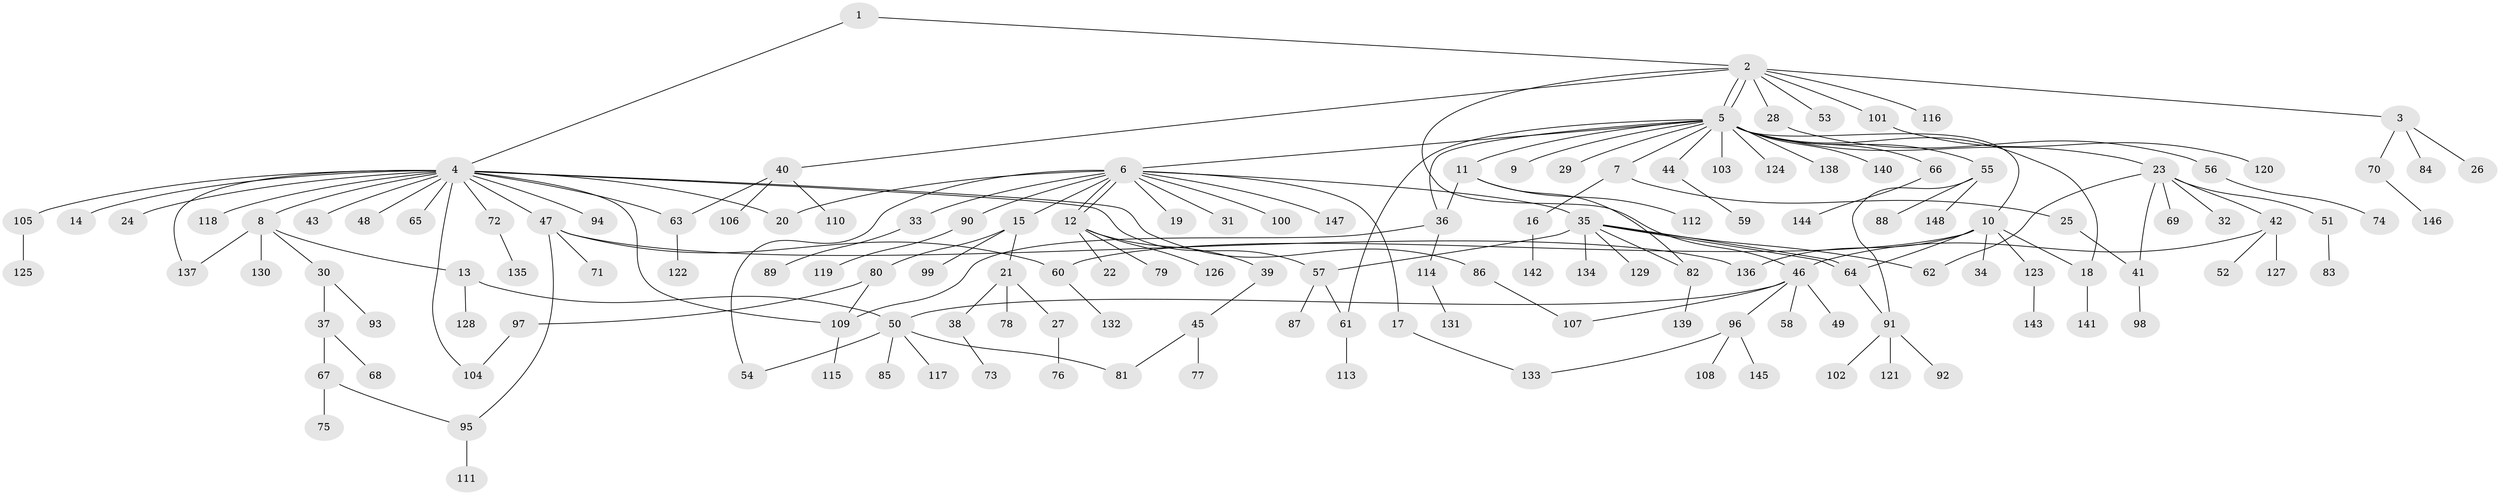 // Generated by graph-tools (version 1.1) at 2025/14/03/09/25 04:14:45]
// undirected, 148 vertices, 174 edges
graph export_dot {
graph [start="1"]
  node [color=gray90,style=filled];
  1;
  2;
  3;
  4;
  5;
  6;
  7;
  8;
  9;
  10;
  11;
  12;
  13;
  14;
  15;
  16;
  17;
  18;
  19;
  20;
  21;
  22;
  23;
  24;
  25;
  26;
  27;
  28;
  29;
  30;
  31;
  32;
  33;
  34;
  35;
  36;
  37;
  38;
  39;
  40;
  41;
  42;
  43;
  44;
  45;
  46;
  47;
  48;
  49;
  50;
  51;
  52;
  53;
  54;
  55;
  56;
  57;
  58;
  59;
  60;
  61;
  62;
  63;
  64;
  65;
  66;
  67;
  68;
  69;
  70;
  71;
  72;
  73;
  74;
  75;
  76;
  77;
  78;
  79;
  80;
  81;
  82;
  83;
  84;
  85;
  86;
  87;
  88;
  89;
  90;
  91;
  92;
  93;
  94;
  95;
  96;
  97;
  98;
  99;
  100;
  101;
  102;
  103;
  104;
  105;
  106;
  107;
  108;
  109;
  110;
  111;
  112;
  113;
  114;
  115;
  116;
  117;
  118;
  119;
  120;
  121;
  122;
  123;
  124;
  125;
  126;
  127;
  128;
  129;
  130;
  131;
  132;
  133;
  134;
  135;
  136;
  137;
  138;
  139;
  140;
  141;
  142;
  143;
  144;
  145;
  146;
  147;
  148;
  1 -- 2;
  1 -- 4;
  2 -- 3;
  2 -- 5;
  2 -- 5;
  2 -- 28;
  2 -- 40;
  2 -- 46;
  2 -- 53;
  2 -- 101;
  2 -- 116;
  3 -- 26;
  3 -- 70;
  3 -- 84;
  4 -- 8;
  4 -- 14;
  4 -- 20;
  4 -- 24;
  4 -- 43;
  4 -- 47;
  4 -- 48;
  4 -- 57;
  4 -- 63;
  4 -- 65;
  4 -- 72;
  4 -- 86;
  4 -- 94;
  4 -- 104;
  4 -- 105;
  4 -- 109;
  4 -- 118;
  4 -- 137;
  5 -- 6;
  5 -- 7;
  5 -- 9;
  5 -- 10;
  5 -- 11;
  5 -- 18;
  5 -- 23;
  5 -- 29;
  5 -- 36;
  5 -- 44;
  5 -- 55;
  5 -- 61;
  5 -- 66;
  5 -- 103;
  5 -- 124;
  5 -- 138;
  5 -- 140;
  6 -- 12;
  6 -- 12;
  6 -- 15;
  6 -- 17;
  6 -- 19;
  6 -- 20;
  6 -- 31;
  6 -- 33;
  6 -- 35;
  6 -- 54;
  6 -- 90;
  6 -- 100;
  6 -- 147;
  7 -- 16;
  7 -- 25;
  8 -- 13;
  8 -- 30;
  8 -- 130;
  8 -- 137;
  10 -- 18;
  10 -- 34;
  10 -- 60;
  10 -- 64;
  10 -- 123;
  10 -- 136;
  11 -- 36;
  11 -- 82;
  11 -- 112;
  12 -- 22;
  12 -- 39;
  12 -- 79;
  12 -- 126;
  13 -- 50;
  13 -- 128;
  15 -- 21;
  15 -- 80;
  15 -- 99;
  16 -- 142;
  17 -- 133;
  18 -- 141;
  21 -- 27;
  21 -- 38;
  21 -- 78;
  23 -- 32;
  23 -- 41;
  23 -- 42;
  23 -- 51;
  23 -- 62;
  23 -- 69;
  25 -- 41;
  27 -- 76;
  28 -- 56;
  30 -- 37;
  30 -- 93;
  33 -- 89;
  35 -- 57;
  35 -- 62;
  35 -- 64;
  35 -- 64;
  35 -- 82;
  35 -- 129;
  35 -- 134;
  36 -- 109;
  36 -- 114;
  37 -- 67;
  37 -- 68;
  38 -- 73;
  39 -- 45;
  40 -- 63;
  40 -- 106;
  40 -- 110;
  41 -- 98;
  42 -- 46;
  42 -- 52;
  42 -- 127;
  44 -- 59;
  45 -- 77;
  45 -- 81;
  46 -- 49;
  46 -- 50;
  46 -- 58;
  46 -- 96;
  46 -- 107;
  47 -- 60;
  47 -- 71;
  47 -- 95;
  47 -- 136;
  50 -- 54;
  50 -- 81;
  50 -- 85;
  50 -- 117;
  51 -- 83;
  55 -- 88;
  55 -- 91;
  55 -- 148;
  56 -- 74;
  57 -- 61;
  57 -- 87;
  60 -- 132;
  61 -- 113;
  63 -- 122;
  64 -- 91;
  66 -- 144;
  67 -- 75;
  67 -- 95;
  70 -- 146;
  72 -- 135;
  80 -- 97;
  80 -- 109;
  82 -- 139;
  86 -- 107;
  90 -- 119;
  91 -- 92;
  91 -- 102;
  91 -- 121;
  95 -- 111;
  96 -- 108;
  96 -- 133;
  96 -- 145;
  97 -- 104;
  101 -- 120;
  105 -- 125;
  109 -- 115;
  114 -- 131;
  123 -- 143;
}
